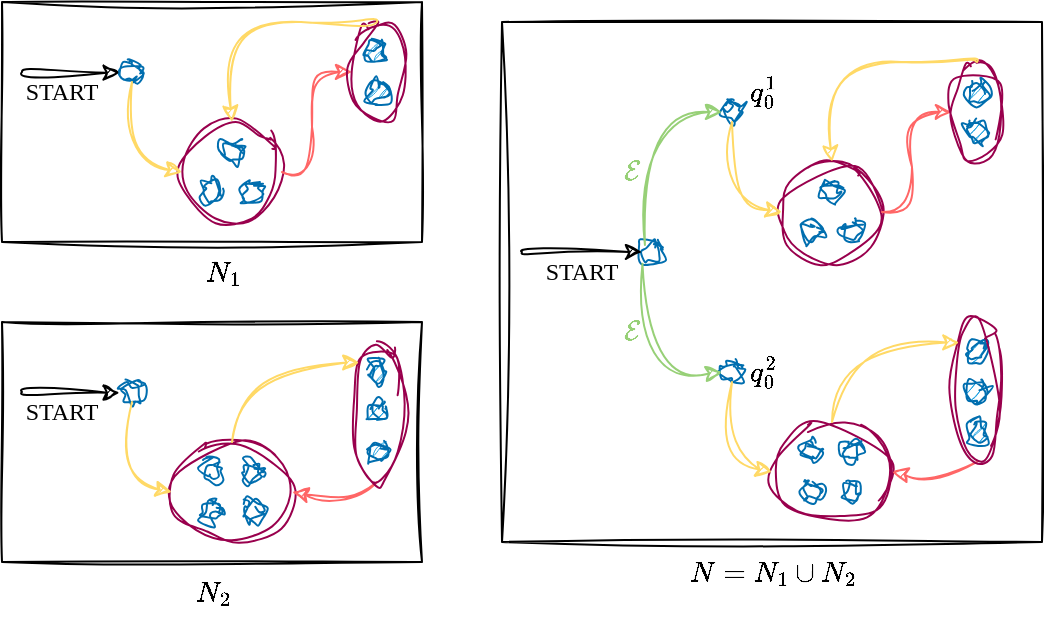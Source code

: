 <mxfile version="28.1.2">
  <diagram name="Pagina-1" id="MN7WsSKvXLgIGYer2BLl">
    <mxGraphModel dx="482" dy="688" grid="1" gridSize="10" guides="1" tooltips="1" connect="1" arrows="1" fold="1" page="1" pageScale="1" pageWidth="827" pageHeight="1169" math="1" shadow="0">
      <root>
        <mxCell id="0" />
        <mxCell id="1" parent="0" />
        <mxCell id="ddl-roebjKmBMkPWHnF6-1" value="" style="ellipse;whiteSpace=wrap;html=1;fillColor=none;fontColor=#ffffff;strokeColor=#006EAF;sketch=1;curveFitting=1;jiggle=2;" parent="1" vertex="1">
          <mxGeometry x="270" y="350" width="10" height="10" as="geometry" />
        </mxCell>
        <mxCell id="61cGgM1Lmk8JUmtUeZvV-2" value="" style="curved=1;endArrow=classic;html=1;rounded=0;entryX=-0.117;entryY=0.538;entryDx=0;entryDy=0;sketch=1;curveFitting=1;jiggle=2;entryPerimeter=0;" parent="1" target="ddl-roebjKmBMkPWHnF6-1" edge="1">
          <mxGeometry width="50" height="50" relative="1" as="geometry">
            <mxPoint x="220" y="355" as="sourcePoint" />
            <mxPoint x="260" y="349.67" as="targetPoint" />
            <Array as="points" />
          </mxGeometry>
        </mxCell>
        <mxCell id="61cGgM1Lmk8JUmtUeZvV-3" value="&lt;font&gt;START&lt;/font&gt;" style="text;html=1;align=center;verticalAlign=middle;whiteSpace=wrap;rounded=0;fontFamily=Comic Sans MS;" parent="1" vertex="1">
          <mxGeometry x="210" y="350" width="60" height="30" as="geometry" />
        </mxCell>
        <mxCell id="jqbja9KTDnkAdjI2LqNx-1" value="" style="ellipse;whiteSpace=wrap;html=1;fillColor=none;fontColor=#ffffff;strokeColor=#006EAF;sketch=1;curveFitting=1;jiggle=2;" parent="1" vertex="1">
          <mxGeometry x="310" y="410" width="10" height="10" as="geometry" />
        </mxCell>
        <mxCell id="jqbja9KTDnkAdjI2LqNx-2" value="" style="ellipse;whiteSpace=wrap;html=1;fillColor=none;fontColor=#ffffff;strokeColor=#006EAF;sketch=1;curveFitting=1;jiggle=2;" parent="1" vertex="1">
          <mxGeometry x="330" y="410" width="10" height="10" as="geometry" />
        </mxCell>
        <mxCell id="jqbja9KTDnkAdjI2LqNx-3" value="" style="ellipse;whiteSpace=wrap;html=1;fillColor=none;fontColor=#ffffff;strokeColor=#006EAF;sketch=1;curveFitting=1;jiggle=2;" parent="1" vertex="1">
          <mxGeometry x="320" y="390" width="10" height="10" as="geometry" />
        </mxCell>
        <mxCell id="jqbja9KTDnkAdjI2LqNx-5" value="" style="ellipse;whiteSpace=wrap;html=1;fillColor=#1ba1e2;fontColor=#ffffff;strokeColor=#006EAF;sketch=1;curveFitting=1;jiggle=2;" parent="1" vertex="1">
          <mxGeometry x="392.5" y="360" width="10" height="10" as="geometry" />
        </mxCell>
        <mxCell id="jqbja9KTDnkAdjI2LqNx-6" value="" style="ellipse;whiteSpace=wrap;html=1;fillColor=#1ba1e2;fontColor=#ffffff;strokeColor=#006EAF;sketch=1;curveFitting=1;jiggle=2;" parent="1" vertex="1">
          <mxGeometry x="392.5" y="340" width="10" height="10" as="geometry" />
        </mxCell>
        <mxCell id="jqbja9KTDnkAdjI2LqNx-7" value="" style="rounded=0;whiteSpace=wrap;html=1;fillColor=none;sketch=1;curveFitting=1;jiggle=2;" parent="1" vertex="1">
          <mxGeometry x="210" y="320" width="210" height="120" as="geometry" />
        </mxCell>
        <mxCell id="jqbja9KTDnkAdjI2LqNx-8" value="$$N_{1}$$" style="text;html=1;align=center;verticalAlign=middle;resizable=0;points=[];autosize=1;strokeColor=none;fillColor=none;" parent="1" vertex="1">
          <mxGeometry x="280" y="440" width="80" height="30" as="geometry" />
        </mxCell>
        <mxCell id="jqbja9KTDnkAdjI2LqNx-10" value="" style="ellipse;whiteSpace=wrap;html=1;fillColor=none;fontColor=#ffffff;strokeColor=#99004D;sketch=1;curveFitting=1;jiggle=2;" parent="1" vertex="1">
          <mxGeometry x="300" y="380" width="50" height="50" as="geometry" />
        </mxCell>
        <mxCell id="jqbja9KTDnkAdjI2LqNx-11" value="" style="curved=1;endArrow=classic;html=1;rounded=0;entryX=0;entryY=0.5;entryDx=0;entryDy=0;sketch=1;curveFitting=1;jiggle=2;exitX=0.5;exitY=1;exitDx=0;exitDy=0;flowAnimation=0;strokeColor=#FFD966;" parent="1" source="ddl-roebjKmBMkPWHnF6-1" target="jqbja9KTDnkAdjI2LqNx-10" edge="1">
          <mxGeometry width="50" height="50" relative="1" as="geometry">
            <mxPoint x="270" y="400" as="sourcePoint" />
            <mxPoint x="319" y="400" as="targetPoint" />
            <Array as="points">
              <mxPoint x="270" y="400" />
            </Array>
          </mxGeometry>
        </mxCell>
        <mxCell id="jqbja9KTDnkAdjI2LqNx-12" value="" style="curved=1;endArrow=classic;html=1;rounded=0;sketch=1;curveFitting=1;jiggle=2;exitX=1;exitY=0.5;exitDx=0;exitDy=0;entryX=0;entryY=0.5;entryDx=0;entryDy=0;strokeColor=light-dark(#FF6666,#FFD966);" parent="1" source="jqbja9KTDnkAdjI2LqNx-10" target="jqbja9KTDnkAdjI2LqNx-13" edge="1">
          <mxGeometry width="50" height="50" relative="1" as="geometry">
            <mxPoint x="375" y="380" as="sourcePoint" />
            <mxPoint x="350" y="350" as="targetPoint" />
            <Array as="points">
              <mxPoint x="370" y="410" />
              <mxPoint x="360" y="355" />
            </Array>
          </mxGeometry>
        </mxCell>
        <mxCell id="jqbja9KTDnkAdjI2LqNx-13" value="" style="ellipse;whiteSpace=wrap;html=1;fillColor=none;fontColor=#ffffff;strokeColor=#99004D;sketch=1;curveFitting=1;jiggle=2;" parent="1" vertex="1">
          <mxGeometry x="385" y="330" width="25" height="50" as="geometry" />
        </mxCell>
        <mxCell id="jqbja9KTDnkAdjI2LqNx-15" value="" style="curved=1;endArrow=classic;html=1;rounded=0;sketch=1;curveFitting=1;jiggle=2;exitX=0.5;exitY=0;exitDx=0;exitDy=0;entryX=0.5;entryY=0;entryDx=0;entryDy=0;strokeColor=#FFD966;" parent="1" source="jqbja9KTDnkAdjI2LqNx-13" target="jqbja9KTDnkAdjI2LqNx-10" edge="1">
          <mxGeometry width="50" height="50" relative="1" as="geometry">
            <mxPoint x="379" y="325" as="sourcePoint" />
            <mxPoint x="414" y="275" as="targetPoint" />
            <Array as="points">
              <mxPoint x="399" y="330" />
              <mxPoint x="320" y="330" />
            </Array>
          </mxGeometry>
        </mxCell>
        <mxCell id="jqbja9KTDnkAdjI2LqNx-16" value="" style="ellipse;whiteSpace=wrap;html=1;fillColor=none;fontColor=#ffffff;strokeColor=#006EAF;sketch=1;curveFitting=1;jiggle=2;" parent="1" vertex="1">
          <mxGeometry x="270" y="510" width="10" height="10" as="geometry" />
        </mxCell>
        <mxCell id="jqbja9KTDnkAdjI2LqNx-17" value="" style="curved=1;endArrow=classic;html=1;rounded=0;entryX=-0.117;entryY=0.538;entryDx=0;entryDy=0;sketch=1;curveFitting=1;jiggle=2;entryPerimeter=0;" parent="1" target="jqbja9KTDnkAdjI2LqNx-16" edge="1">
          <mxGeometry width="50" height="50" relative="1" as="geometry">
            <mxPoint x="220" y="515" as="sourcePoint" />
            <mxPoint x="260" y="509.67" as="targetPoint" />
            <Array as="points" />
          </mxGeometry>
        </mxCell>
        <mxCell id="jqbja9KTDnkAdjI2LqNx-18" value="&lt;font&gt;START&lt;/font&gt;" style="text;html=1;align=center;verticalAlign=middle;whiteSpace=wrap;rounded=0;fontFamily=Comic Sans MS;" parent="1" vertex="1">
          <mxGeometry x="210" y="510" width="60" height="30" as="geometry" />
        </mxCell>
        <mxCell id="jqbja9KTDnkAdjI2LqNx-19" value="" style="ellipse;whiteSpace=wrap;html=1;fillColor=none;fontColor=#ffffff;strokeColor=#006EAF;sketch=1;curveFitting=1;jiggle=2;" parent="1" vertex="1">
          <mxGeometry x="310" y="570" width="10" height="10" as="geometry" />
        </mxCell>
        <mxCell id="jqbja9KTDnkAdjI2LqNx-20" value="" style="ellipse;whiteSpace=wrap;html=1;fillColor=none;fontColor=#ffffff;strokeColor=#006EAF;sketch=1;curveFitting=1;jiggle=2;" parent="1" vertex="1">
          <mxGeometry x="330" y="570" width="10" height="10" as="geometry" />
        </mxCell>
        <mxCell id="jqbja9KTDnkAdjI2LqNx-21" value="" style="ellipse;whiteSpace=wrap;html=1;fillColor=none;fontColor=#ffffff;strokeColor=#006EAF;sketch=1;curveFitting=1;jiggle=2;" parent="1" vertex="1">
          <mxGeometry x="330" y="550" width="10" height="10" as="geometry" />
        </mxCell>
        <mxCell id="jqbja9KTDnkAdjI2LqNx-22" value="" style="ellipse;whiteSpace=wrap;html=1;fillColor=#1ba1e2;fontColor=#ffffff;strokeColor=#006EAF;sketch=1;curveFitting=1;jiggle=2;" parent="1" vertex="1">
          <mxGeometry x="392.5" y="520" width="10" height="10" as="geometry" />
        </mxCell>
        <mxCell id="jqbja9KTDnkAdjI2LqNx-23" value="" style="ellipse;whiteSpace=wrap;html=1;fillColor=#1ba1e2;fontColor=#ffffff;strokeColor=#006EAF;sketch=1;curveFitting=1;jiggle=2;" parent="1" vertex="1">
          <mxGeometry x="392.5" y="500" width="10" height="10" as="geometry" />
        </mxCell>
        <mxCell id="jqbja9KTDnkAdjI2LqNx-24" value="" style="rounded=0;whiteSpace=wrap;html=1;fillColor=none;strokeColor=default;sketch=1;curveFitting=1;jiggle=2;" parent="1" vertex="1">
          <mxGeometry x="210" y="480" width="210" height="120" as="geometry" />
        </mxCell>
        <mxCell id="jqbja9KTDnkAdjI2LqNx-25" value="$$N=N_{1}\cup N_{2}$$" style="text;html=1;align=center;verticalAlign=middle;resizable=0;points=[];autosize=1;strokeColor=none;fillColor=none;" parent="1" vertex="1">
          <mxGeometry x="520" y="590" width="150" height="30" as="geometry" />
        </mxCell>
        <mxCell id="jqbja9KTDnkAdjI2LqNx-26" value="" style="ellipse;whiteSpace=wrap;html=1;fillColor=none;fontColor=#ffffff;strokeColor=#99004D;sketch=1;curveFitting=1;jiggle=2;" parent="1" vertex="1">
          <mxGeometry x="295" y="540" width="60" height="50" as="geometry" />
        </mxCell>
        <mxCell id="jqbja9KTDnkAdjI2LqNx-27" value="" style="curved=1;endArrow=classic;html=1;rounded=0;entryX=0;entryY=0.5;entryDx=0;entryDy=0;sketch=1;curveFitting=1;jiggle=2;exitX=0.5;exitY=1;exitDx=0;exitDy=0;flowAnimation=0;strokeColor=#FFD966;" parent="1" source="jqbja9KTDnkAdjI2LqNx-16" target="jqbja9KTDnkAdjI2LqNx-26" edge="1">
          <mxGeometry width="50" height="50" relative="1" as="geometry">
            <mxPoint x="270" y="560" as="sourcePoint" />
            <mxPoint x="319" y="560" as="targetPoint" />
            <Array as="points">
              <mxPoint x="270" y="560" />
            </Array>
          </mxGeometry>
        </mxCell>
        <mxCell id="jqbja9KTDnkAdjI2LqNx-28" value="" style="curved=1;endArrow=none;html=1;rounded=0;sketch=1;curveFitting=1;jiggle=2;exitX=1;exitY=0.5;exitDx=0;exitDy=0;entryX=0.5;entryY=1;entryDx=0;entryDy=0;strokeColor=light-dark(#FF6666,#FFD966);endFill=0;startArrow=classic;startFill=1;" parent="1" source="jqbja9KTDnkAdjI2LqNx-26" target="jqbja9KTDnkAdjI2LqNx-29" edge="1">
          <mxGeometry width="50" height="50" relative="1" as="geometry">
            <mxPoint x="375" y="540" as="sourcePoint" />
            <mxPoint x="350" y="510" as="targetPoint" />
            <Array as="points">
              <mxPoint x="380" y="570" />
            </Array>
          </mxGeometry>
        </mxCell>
        <mxCell id="jqbja9KTDnkAdjI2LqNx-29" value="" style="ellipse;whiteSpace=wrap;html=1;fillColor=none;fontColor=#ffffff;strokeColor=#99004D;sketch=1;curveFitting=1;jiggle=2;" parent="1" vertex="1">
          <mxGeometry x="385" y="490" width="25" height="70" as="geometry" />
        </mxCell>
        <mxCell id="jqbja9KTDnkAdjI2LqNx-30" value="" style="curved=1;endArrow=none;html=1;rounded=0;sketch=1;curveFitting=1;jiggle=2;exitX=0;exitY=0;exitDx=0;exitDy=0;entryX=0.5;entryY=0;entryDx=0;entryDy=0;strokeColor=#FFD966;startArrow=classic;startFill=1;endFill=0;" parent="1" source="jqbja9KTDnkAdjI2LqNx-29" target="jqbja9KTDnkAdjI2LqNx-26" edge="1">
          <mxGeometry width="50" height="50" relative="1" as="geometry">
            <mxPoint x="379" y="485" as="sourcePoint" />
            <mxPoint x="414" y="435" as="targetPoint" />
            <Array as="points">
              <mxPoint x="330" y="500" />
            </Array>
          </mxGeometry>
        </mxCell>
        <mxCell id="jqbja9KTDnkAdjI2LqNx-31" value="" style="ellipse;whiteSpace=wrap;html=1;fillColor=none;fontColor=#ffffff;strokeColor=#006EAF;sketch=1;curveFitting=1;jiggle=2;" parent="1" vertex="1">
          <mxGeometry x="310" y="550" width="10" height="10" as="geometry" />
        </mxCell>
        <mxCell id="jqbja9KTDnkAdjI2LqNx-34" value="" style="ellipse;whiteSpace=wrap;html=1;fillColor=#1ba1e2;fontColor=#ffffff;strokeColor=#006EAF;sketch=1;curveFitting=1;jiggle=2;" parent="1" vertex="1">
          <mxGeometry x="392.5" y="540" width="10" height="10" as="geometry" />
        </mxCell>
        <mxCell id="jqbja9KTDnkAdjI2LqNx-36" value="$$N_{2}$$" style="text;html=1;align=center;verticalAlign=middle;resizable=0;points=[];autosize=1;strokeColor=none;fillColor=none;" parent="1" vertex="1">
          <mxGeometry x="275" y="600" width="80" height="30" as="geometry" />
        </mxCell>
        <mxCell id="jqbja9KTDnkAdjI2LqNx-37" value="" style="ellipse;whiteSpace=wrap;html=1;fillColor=none;fontColor=#ffffff;strokeColor=#006EAF;sketch=1;curveFitting=1;jiggle=2;" parent="1" vertex="1">
          <mxGeometry x="570" y="370" width="10" height="10" as="geometry" />
        </mxCell>
        <mxCell id="jqbja9KTDnkAdjI2LqNx-40" value="" style="ellipse;whiteSpace=wrap;html=1;fillColor=none;fontColor=#ffffff;strokeColor=#006EAF;sketch=1;curveFitting=1;jiggle=2;" parent="1" vertex="1">
          <mxGeometry x="610" y="430" width="10" height="10" as="geometry" />
        </mxCell>
        <mxCell id="jqbja9KTDnkAdjI2LqNx-41" value="" style="ellipse;whiteSpace=wrap;html=1;fillColor=none;fontColor=#ffffff;strokeColor=#006EAF;sketch=1;curveFitting=1;jiggle=2;" parent="1" vertex="1">
          <mxGeometry x="630" y="430" width="10" height="10" as="geometry" />
        </mxCell>
        <mxCell id="jqbja9KTDnkAdjI2LqNx-42" value="" style="ellipse;whiteSpace=wrap;html=1;fillColor=none;fontColor=#ffffff;strokeColor=#006EAF;sketch=1;curveFitting=1;jiggle=2;" parent="1" vertex="1">
          <mxGeometry x="620" y="410" width="10" height="10" as="geometry" />
        </mxCell>
        <mxCell id="jqbja9KTDnkAdjI2LqNx-43" value="" style="ellipse;whiteSpace=wrap;html=1;fillColor=#1ba1e2;fontColor=#ffffff;strokeColor=#006EAF;sketch=1;curveFitting=1;jiggle=2;" parent="1" vertex="1">
          <mxGeometry x="692.5" y="380" width="10" height="10" as="geometry" />
        </mxCell>
        <mxCell id="jqbja9KTDnkAdjI2LqNx-44" value="" style="ellipse;whiteSpace=wrap;html=1;fillColor=#1ba1e2;fontColor=#ffffff;strokeColor=#006EAF;sketch=1;curveFitting=1;jiggle=2;" parent="1" vertex="1">
          <mxGeometry x="692.5" y="360" width="10" height="10" as="geometry" />
        </mxCell>
        <mxCell id="jqbja9KTDnkAdjI2LqNx-46" value="" style="ellipse;whiteSpace=wrap;html=1;fillColor=none;fontColor=#ffffff;strokeColor=#99004D;sketch=1;curveFitting=1;jiggle=2;" parent="1" vertex="1">
          <mxGeometry x="600" y="400" width="50" height="50" as="geometry" />
        </mxCell>
        <mxCell id="jqbja9KTDnkAdjI2LqNx-47" value="" style="curved=1;endArrow=classic;html=1;rounded=0;entryX=0;entryY=0.5;entryDx=0;entryDy=0;sketch=1;curveFitting=1;jiggle=2;exitX=0.5;exitY=1;exitDx=0;exitDy=0;flowAnimation=0;strokeColor=#FFD966;" parent="1" source="jqbja9KTDnkAdjI2LqNx-37" target="jqbja9KTDnkAdjI2LqNx-46" edge="1">
          <mxGeometry width="50" height="50" relative="1" as="geometry">
            <mxPoint x="570" y="420" as="sourcePoint" />
            <mxPoint x="619" y="420" as="targetPoint" />
            <Array as="points">
              <mxPoint x="570" y="420" />
            </Array>
          </mxGeometry>
        </mxCell>
        <mxCell id="jqbja9KTDnkAdjI2LqNx-48" value="" style="curved=1;endArrow=classic;html=1;rounded=0;sketch=1;curveFitting=1;jiggle=2;exitX=1;exitY=0.5;exitDx=0;exitDy=0;entryX=0;entryY=0.5;entryDx=0;entryDy=0;strokeColor=light-dark(#FF6666,#FFD966);" parent="1" source="jqbja9KTDnkAdjI2LqNx-46" target="jqbja9KTDnkAdjI2LqNx-49" edge="1">
          <mxGeometry width="50" height="50" relative="1" as="geometry">
            <mxPoint x="675" y="400" as="sourcePoint" />
            <mxPoint x="650" y="370" as="targetPoint" />
            <Array as="points">
              <mxPoint x="670" y="430" />
              <mxPoint x="660" y="375" />
            </Array>
          </mxGeometry>
        </mxCell>
        <mxCell id="jqbja9KTDnkAdjI2LqNx-49" value="" style="ellipse;whiteSpace=wrap;html=1;fillColor=none;fontColor=#ffffff;strokeColor=#99004D;sketch=1;curveFitting=1;jiggle=2;" parent="1" vertex="1">
          <mxGeometry x="685" y="350" width="25" height="50" as="geometry" />
        </mxCell>
        <mxCell id="jqbja9KTDnkAdjI2LqNx-50" value="" style="curved=1;endArrow=classic;html=1;rounded=0;sketch=1;curveFitting=1;jiggle=2;exitX=0.5;exitY=0;exitDx=0;exitDy=0;entryX=0.5;entryY=0;entryDx=0;entryDy=0;strokeColor=#FFD966;" parent="1" source="jqbja9KTDnkAdjI2LqNx-49" target="jqbja9KTDnkAdjI2LqNx-46" edge="1">
          <mxGeometry width="50" height="50" relative="1" as="geometry">
            <mxPoint x="679" y="345" as="sourcePoint" />
            <mxPoint x="714" y="295" as="targetPoint" />
            <Array as="points">
              <mxPoint x="699" y="350" />
              <mxPoint x="620" y="350" />
            </Array>
          </mxGeometry>
        </mxCell>
        <mxCell id="jqbja9KTDnkAdjI2LqNx-51" value="" style="ellipse;whiteSpace=wrap;html=1;fillColor=none;fontColor=#ffffff;strokeColor=#006EAF;sketch=1;curveFitting=1;jiggle=2;" parent="1" vertex="1">
          <mxGeometry x="570" y="500" width="10" height="10" as="geometry" />
        </mxCell>
        <mxCell id="jqbja9KTDnkAdjI2LqNx-54" value="" style="ellipse;whiteSpace=wrap;html=1;fillColor=none;fontColor=#ffffff;strokeColor=#006EAF;sketch=1;curveFitting=1;jiggle=2;" parent="1" vertex="1">
          <mxGeometry x="610" y="560" width="10" height="10" as="geometry" />
        </mxCell>
        <mxCell id="jqbja9KTDnkAdjI2LqNx-55" value="" style="ellipse;whiteSpace=wrap;html=1;fillColor=none;fontColor=#ffffff;strokeColor=#006EAF;sketch=1;curveFitting=1;jiggle=2;" parent="1" vertex="1">
          <mxGeometry x="630" y="560" width="10" height="10" as="geometry" />
        </mxCell>
        <mxCell id="jqbja9KTDnkAdjI2LqNx-56" value="" style="ellipse;whiteSpace=wrap;html=1;fillColor=none;fontColor=#ffffff;strokeColor=#006EAF;sketch=1;curveFitting=1;jiggle=2;" parent="1" vertex="1">
          <mxGeometry x="630" y="540" width="10" height="10" as="geometry" />
        </mxCell>
        <mxCell id="jqbja9KTDnkAdjI2LqNx-57" value="" style="ellipse;whiteSpace=wrap;html=1;fillColor=#1ba1e2;fontColor=#ffffff;strokeColor=#006EAF;sketch=1;curveFitting=1;jiggle=2;" parent="1" vertex="1">
          <mxGeometry x="692.5" y="510" width="10" height="10" as="geometry" />
        </mxCell>
        <mxCell id="jqbja9KTDnkAdjI2LqNx-58" value="" style="ellipse;whiteSpace=wrap;html=1;fillColor=#1ba1e2;fontColor=#ffffff;strokeColor=#006EAF;sketch=1;curveFitting=1;jiggle=2;" parent="1" vertex="1">
          <mxGeometry x="692.5" y="490" width="10" height="10" as="geometry" />
        </mxCell>
        <mxCell id="jqbja9KTDnkAdjI2LqNx-60" value="" style="ellipse;whiteSpace=wrap;html=1;fillColor=none;fontColor=#ffffff;strokeColor=#99004D;sketch=1;curveFitting=1;jiggle=2;" parent="1" vertex="1">
          <mxGeometry x="595" y="530" width="60" height="50" as="geometry" />
        </mxCell>
        <mxCell id="jqbja9KTDnkAdjI2LqNx-61" value="" style="curved=1;endArrow=classic;html=1;rounded=0;entryX=0;entryY=0.5;entryDx=0;entryDy=0;sketch=1;curveFitting=1;jiggle=2;exitX=0.5;exitY=1;exitDx=0;exitDy=0;flowAnimation=0;strokeColor=#FFD966;" parent="1" source="jqbja9KTDnkAdjI2LqNx-51" target="jqbja9KTDnkAdjI2LqNx-60" edge="1">
          <mxGeometry width="50" height="50" relative="1" as="geometry">
            <mxPoint x="570" y="550" as="sourcePoint" />
            <mxPoint x="619" y="550" as="targetPoint" />
            <Array as="points">
              <mxPoint x="570" y="550" />
            </Array>
          </mxGeometry>
        </mxCell>
        <mxCell id="jqbja9KTDnkAdjI2LqNx-62" value="" style="curved=1;endArrow=none;html=1;rounded=0;sketch=1;curveFitting=1;jiggle=2;exitX=1;exitY=0.5;exitDx=0;exitDy=0;entryX=0.5;entryY=1;entryDx=0;entryDy=0;strokeColor=light-dark(#FF6666,#FFD966);endFill=0;startArrow=classic;startFill=1;" parent="1" source="jqbja9KTDnkAdjI2LqNx-60" target="jqbja9KTDnkAdjI2LqNx-63" edge="1">
          <mxGeometry width="50" height="50" relative="1" as="geometry">
            <mxPoint x="675" y="530" as="sourcePoint" />
            <mxPoint x="650" y="500" as="targetPoint" />
            <Array as="points">
              <mxPoint x="680" y="560" />
            </Array>
          </mxGeometry>
        </mxCell>
        <mxCell id="jqbja9KTDnkAdjI2LqNx-63" value="" style="ellipse;whiteSpace=wrap;html=1;fillColor=none;fontColor=#ffffff;strokeColor=#99004D;sketch=1;curveFitting=1;jiggle=2;" parent="1" vertex="1">
          <mxGeometry x="685" y="480" width="25" height="70" as="geometry" />
        </mxCell>
        <mxCell id="jqbja9KTDnkAdjI2LqNx-64" value="" style="curved=1;endArrow=none;html=1;rounded=0;sketch=1;curveFitting=1;jiggle=2;exitX=0;exitY=0;exitDx=0;exitDy=0;entryX=0.5;entryY=0;entryDx=0;entryDy=0;strokeColor=#FFD966;startArrow=classic;startFill=1;endFill=0;" parent="1" source="jqbja9KTDnkAdjI2LqNx-63" target="jqbja9KTDnkAdjI2LqNx-60" edge="1">
          <mxGeometry width="50" height="50" relative="1" as="geometry">
            <mxPoint x="679" y="475" as="sourcePoint" />
            <mxPoint x="714" y="425" as="targetPoint" />
            <Array as="points">
              <mxPoint x="630" y="490" />
            </Array>
          </mxGeometry>
        </mxCell>
        <mxCell id="jqbja9KTDnkAdjI2LqNx-65" value="" style="ellipse;whiteSpace=wrap;html=1;fillColor=none;fontColor=#ffffff;strokeColor=#006EAF;sketch=1;curveFitting=1;jiggle=2;" parent="1" vertex="1">
          <mxGeometry x="610" y="540" width="10" height="10" as="geometry" />
        </mxCell>
        <mxCell id="jqbja9KTDnkAdjI2LqNx-66" value="" style="ellipse;whiteSpace=wrap;html=1;fillColor=#1ba1e2;fontColor=#ffffff;strokeColor=#006EAF;sketch=1;curveFitting=1;jiggle=2;" parent="1" vertex="1">
          <mxGeometry x="692.5" y="530" width="10" height="10" as="geometry" />
        </mxCell>
        <mxCell id="jqbja9KTDnkAdjI2LqNx-69" value="" style="ellipse;whiteSpace=wrap;html=1;fillColor=none;fontColor=#ffffff;strokeColor=#006EAF;sketch=1;curveFitting=1;jiggle=2;" parent="1" vertex="1">
          <mxGeometry x="530" y="440" width="10" height="10" as="geometry" />
        </mxCell>
        <mxCell id="jqbja9KTDnkAdjI2LqNx-70" value="" style="curved=1;endArrow=classic;html=1;rounded=0;entryX=0;entryY=0.5;entryDx=0;entryDy=0;sketch=1;curveFitting=1;jiggle=2;exitX=0.023;exitY=1.092;exitDx=0;exitDy=0;flowAnimation=0;strokeColor=#97D077;fillColor=#008a00;exitPerimeter=0;" parent="1" source="jqbja9KTDnkAdjI2LqNx-69" target="jqbja9KTDnkAdjI2LqNx-51" edge="1">
          <mxGeometry width="50" height="50" relative="1" as="geometry">
            <mxPoint x="520" y="460" as="sourcePoint" />
            <mxPoint x="540" y="505" as="targetPoint" />
            <Array as="points">
              <mxPoint x="530" y="510" />
            </Array>
          </mxGeometry>
        </mxCell>
        <mxCell id="jqbja9KTDnkAdjI2LqNx-71" value="" style="curved=1;endArrow=classic;html=1;rounded=0;entryX=0;entryY=0.5;entryDx=0;entryDy=0;sketch=1;curveFitting=1;jiggle=2;exitX=0;exitY=0;exitDx=0;exitDy=0;flowAnimation=0;strokeColor=#97D077;fillColor=#008a00;" parent="1" source="jqbja9KTDnkAdjI2LqNx-69" target="jqbja9KTDnkAdjI2LqNx-37" edge="1">
          <mxGeometry width="50" height="50" relative="1" as="geometry">
            <mxPoint x="522.5" y="358" as="sourcePoint" />
            <mxPoint x="562.5" y="412" as="targetPoint" />
            <Array as="points">
              <mxPoint x="530" y="375" />
            </Array>
          </mxGeometry>
        </mxCell>
        <mxCell id="jqbja9KTDnkAdjI2LqNx-52" value="" style="curved=1;endArrow=classic;html=1;rounded=0;entryX=0;entryY=0.5;entryDx=0;entryDy=0;sketch=1;curveFitting=1;jiggle=2;" parent="1" target="jqbja9KTDnkAdjI2LqNx-69" edge="1">
          <mxGeometry width="50" height="50" relative="1" as="geometry">
            <mxPoint x="470" y="445" as="sourcePoint" />
            <mxPoint x="504.41" y="440.38" as="targetPoint" />
            <Array as="points" />
          </mxGeometry>
        </mxCell>
        <mxCell id="jqbja9KTDnkAdjI2LqNx-53" value="&lt;font&gt;START&lt;/font&gt;" style="text;html=1;align=center;verticalAlign=middle;whiteSpace=wrap;rounded=0;fontFamily=Comic Sans MS;" parent="1" vertex="1">
          <mxGeometry x="470" y="440" width="60" height="30" as="geometry" />
        </mxCell>
        <mxCell id="jqbja9KTDnkAdjI2LqNx-73" value="&lt;font style=&quot;color: rgb(151, 208, 119);&quot;&gt;$$\mathcal{E}$$&lt;/font&gt;" style="text;html=1;align=center;verticalAlign=middle;resizable=0;points=[];autosize=1;strokeColor=none;fillColor=none;" parent="1" vertex="1">
          <mxGeometry x="470" y="470" width="110" height="30" as="geometry" />
        </mxCell>
        <mxCell id="jqbja9KTDnkAdjI2LqNx-74" value="&lt;font style=&quot;color: rgb(151, 208, 119);&quot;&gt;$$\mathcal{E}$$&lt;/font&gt;" style="text;html=1;align=center;verticalAlign=middle;resizable=0;points=[];autosize=1;strokeColor=none;fillColor=none;" parent="1" vertex="1">
          <mxGeometry x="470" y="390" width="110" height="30" as="geometry" />
        </mxCell>
        <mxCell id="q9WLvSzmCiABs_j7IoZo-1" value="&lt;font&gt;$$q_{0}^{1}$$&lt;/font&gt;" style="text;html=1;align=center;verticalAlign=middle;resizable=0;points=[];autosize=1;strokeColor=none;fillColor=none;" vertex="1" parent="1">
          <mxGeometry x="540" y="350" width="100" height="30" as="geometry" />
        </mxCell>
        <mxCell id="q9WLvSzmCiABs_j7IoZo-2" value="&lt;font&gt;$$q_{0}^{2}$$&lt;/font&gt;" style="text;html=1;align=center;verticalAlign=middle;resizable=0;points=[];autosize=1;strokeColor=none;fillColor=none;" vertex="1" parent="1">
          <mxGeometry x="540" y="490" width="100" height="30" as="geometry" />
        </mxCell>
        <mxCell id="jqbja9KTDnkAdjI2LqNx-72" value="" style="rounded=0;whiteSpace=wrap;html=1;fillColor=none;strokeColor=default;sketch=1;curveFitting=1;jiggle=2;" parent="1" vertex="1">
          <mxGeometry x="460" y="330" width="270" height="260" as="geometry" />
        </mxCell>
      </root>
    </mxGraphModel>
  </diagram>
</mxfile>
